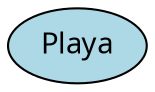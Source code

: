 digraph G {
node [style=filled fontname="Noto Color Emoji"];
graph [layout=neato, splines=true, overlap=false];
Playa[label="Playa", shape=ellipse, fillcolor= lightblue, pos="10,10!"];}